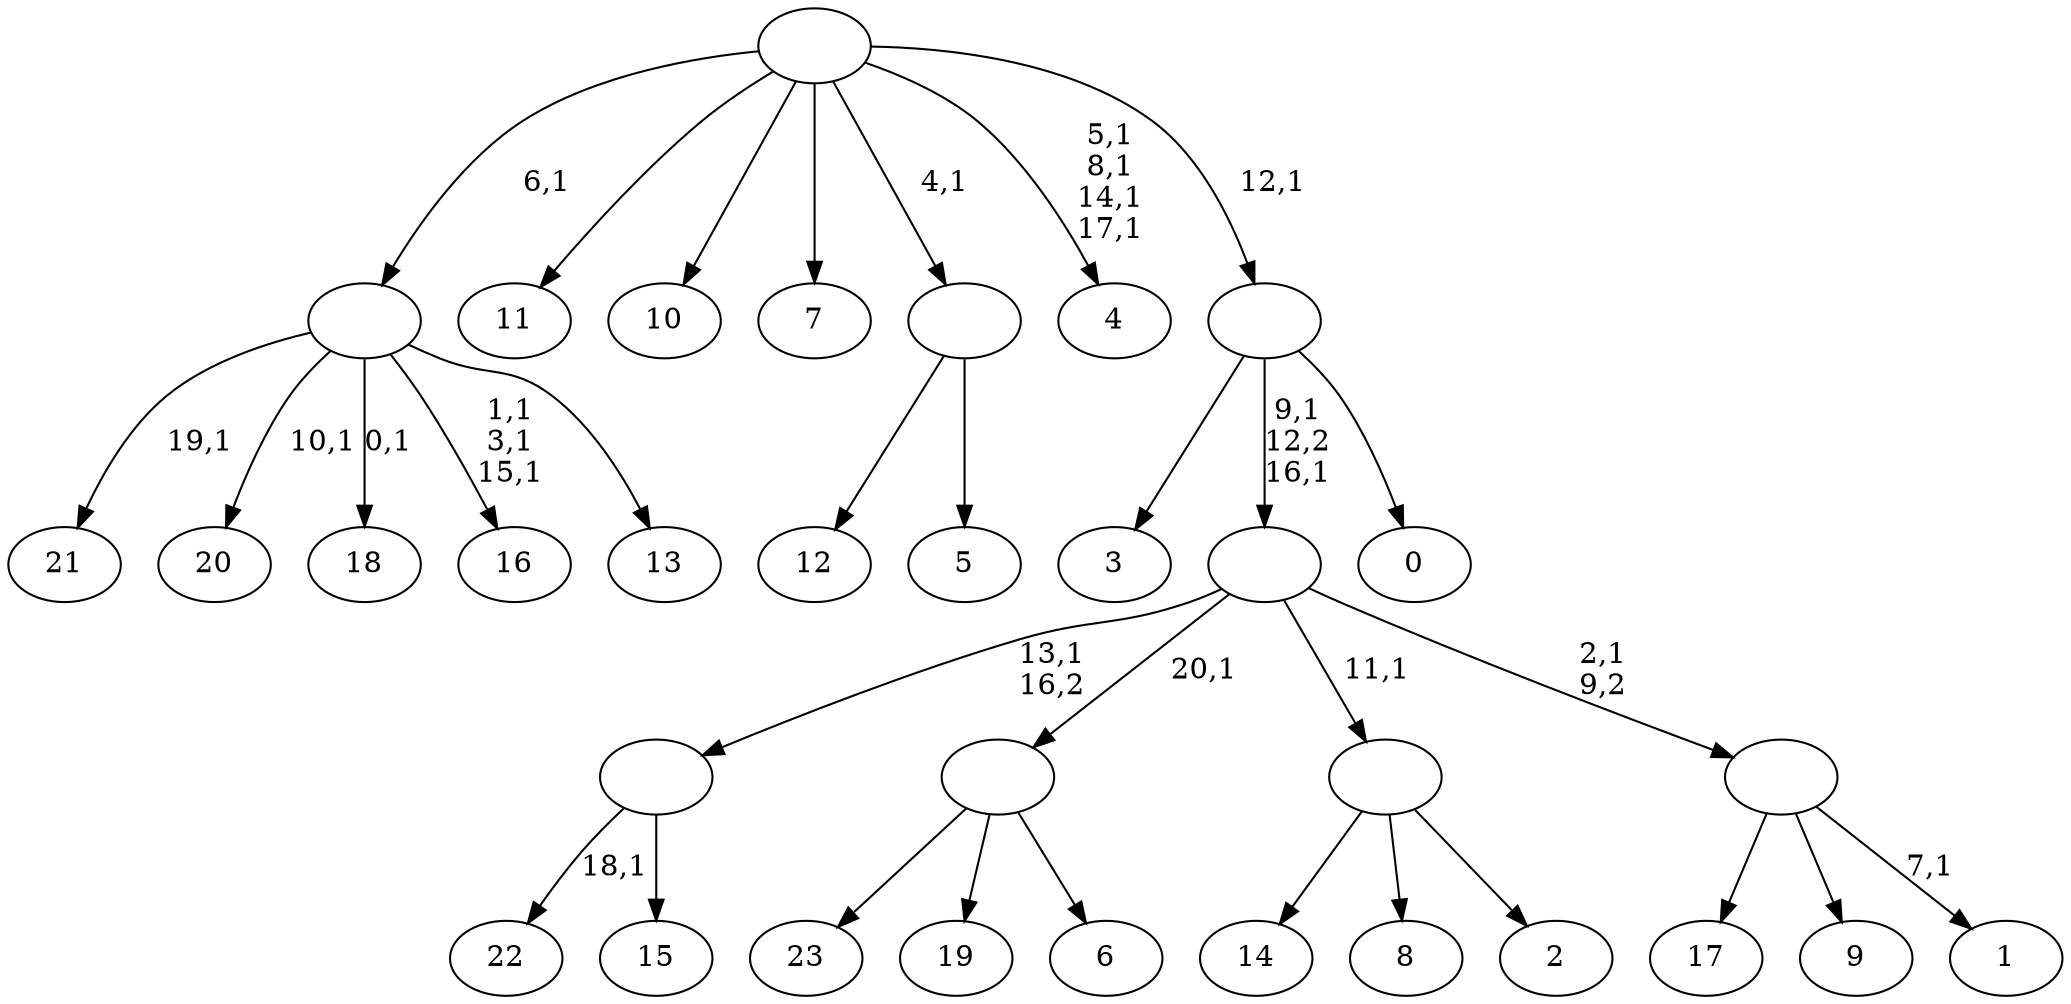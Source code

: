 digraph T {
	45 [label="23"]
	44 [label="22"]
	42 [label="21"]
	40 [label="20"]
	38 [label="19"]
	37 [label="18"]
	35 [label="17"]
	34 [label="16"]
	30 [label="15"]
	29 [label=""]
	28 [label="14"]
	27 [label="13"]
	26 [label=""]
	25 [label="12"]
	24 [label="11"]
	23 [label="10"]
	22 [label="9"]
	21 [label="8"]
	20 [label="7"]
	19 [label="6"]
	18 [label=""]
	17 [label="5"]
	16 [label=""]
	15 [label="4"]
	10 [label="3"]
	9 [label="2"]
	8 [label=""]
	7 [label="1"]
	5 [label=""]
	4 [label=""]
	2 [label="0"]
	1 [label=""]
	0 [label=""]
	29 -> 44 [label="18,1"]
	29 -> 30 [label=""]
	26 -> 34 [label="1,1\n3,1\n15,1"]
	26 -> 37 [label="0,1"]
	26 -> 40 [label="10,1"]
	26 -> 42 [label="19,1"]
	26 -> 27 [label=""]
	18 -> 45 [label=""]
	18 -> 38 [label=""]
	18 -> 19 [label=""]
	16 -> 25 [label=""]
	16 -> 17 [label=""]
	8 -> 28 [label=""]
	8 -> 21 [label=""]
	8 -> 9 [label=""]
	5 -> 7 [label="7,1"]
	5 -> 35 [label=""]
	5 -> 22 [label=""]
	4 -> 29 [label="13,1\n16,2"]
	4 -> 18 [label="20,1"]
	4 -> 8 [label="11,1"]
	4 -> 5 [label="2,1\n9,2"]
	1 -> 4 [label="9,1\n12,2\n16,1"]
	1 -> 10 [label=""]
	1 -> 2 [label=""]
	0 -> 15 [label="5,1\n8,1\n14,1\n17,1"]
	0 -> 26 [label="6,1"]
	0 -> 24 [label=""]
	0 -> 23 [label=""]
	0 -> 20 [label=""]
	0 -> 16 [label="4,1"]
	0 -> 1 [label="12,1"]
}
